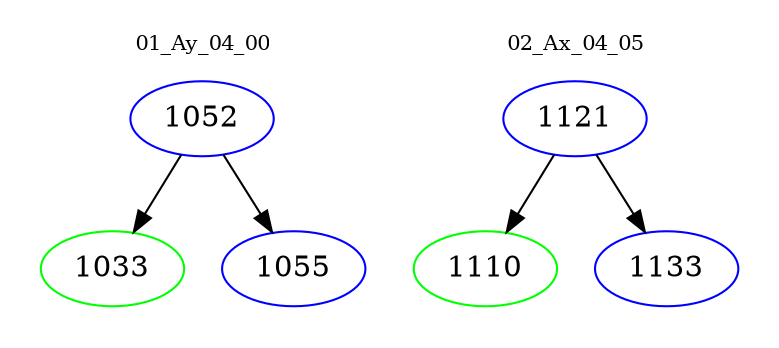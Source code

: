 digraph{
subgraph cluster_0 {
color = white
label = "01_Ay_04_00";
fontsize=10;
T0_1052 [label="1052", color="blue"]
T0_1052 -> T0_1033 [color="black"]
T0_1033 [label="1033", color="green"]
T0_1052 -> T0_1055 [color="black"]
T0_1055 [label="1055", color="blue"]
}
subgraph cluster_1 {
color = white
label = "02_Ax_04_05";
fontsize=10;
T1_1121 [label="1121", color="blue"]
T1_1121 -> T1_1110 [color="black"]
T1_1110 [label="1110", color="green"]
T1_1121 -> T1_1133 [color="black"]
T1_1133 [label="1133", color="blue"]
}
}
